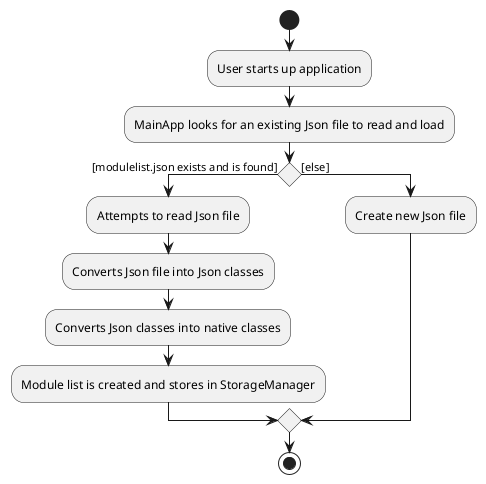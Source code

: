 @startuml
start
:User starts up application;
:MainApp looks for an existing Json file to read and load;

'Since the beta syntax does not support placing the condition outside the
'diamond we place it as the true branch instead.

if () then ([modulelist.json exists and is found])
    :Attempts to read Json file;
    :Converts Json file into Json classes;
    :Converts Json classes into native classes;
    :Module list is created and stores in StorageManager;
else ([else])
    :Create new Json file;
endif
stop
@enduml
